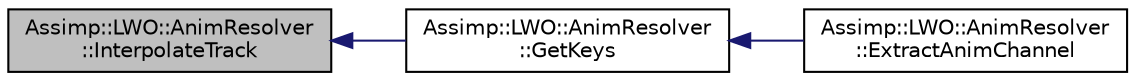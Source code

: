 digraph "Assimp::LWO::AnimResolver::InterpolateTrack"
{
  edge [fontname="Helvetica",fontsize="10",labelfontname="Helvetica",labelfontsize="10"];
  node [fontname="Helvetica",fontsize="10",shape=record];
  rankdir="LR";
  Node1 [label="Assimp::LWO::AnimResolver\l::InterpolateTrack",height=0.2,width=0.4,color="black", fillcolor="grey75", style="filled", fontcolor="black"];
  Node1 -> Node2 [dir="back",color="midnightblue",fontsize="10",style="solid"];
  Node2 [label="Assimp::LWO::AnimResolver\l::GetKeys",height=0.2,width=0.4,color="black", fillcolor="white", style="filled",URL="$class_assimp_1_1_l_w_o_1_1_anim_resolver.html#a76d2885a28167f149d5fc10742e60f05",tooltip="Build linearly subsampled keys from 3 single envelopes. "];
  Node2 -> Node3 [dir="back",color="midnightblue",fontsize="10",style="solid"];
  Node3 [label="Assimp::LWO::AnimResolver\l::ExtractAnimChannel",height=0.2,width=0.4,color="black", fillcolor="white", style="filled",URL="$class_assimp_1_1_l_w_o_1_1_anim_resolver.html#a12c37cb4c519b65845333158ba72597f",tooltip="Extract a node animation channel. "];
}
